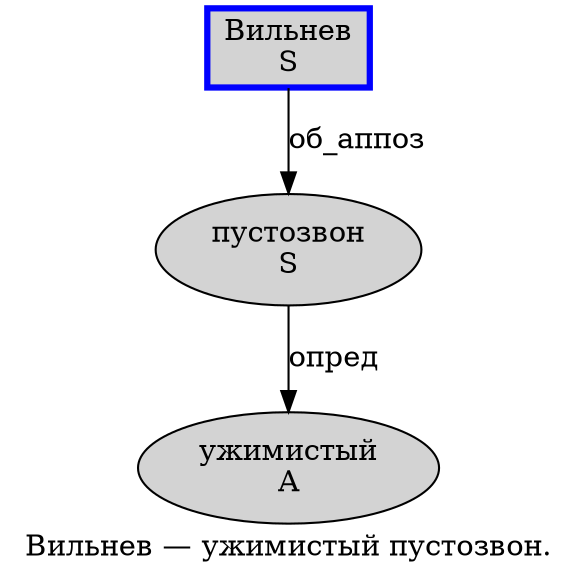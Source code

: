 digraph SENTENCE_2653 {
	graph [label="Вильнев — ужимистый пустозвон."]
	node [style=filled]
		0 [label="Вильнев
S" color=blue fillcolor=lightgray penwidth=3 shape=box]
		2 [label="ужимистый
A" color="" fillcolor=lightgray penwidth=1 shape=ellipse]
		3 [label="пустозвон
S" color="" fillcolor=lightgray penwidth=1 shape=ellipse]
			0 -> 3 [label="об_аппоз"]
			3 -> 2 [label="опред"]
}